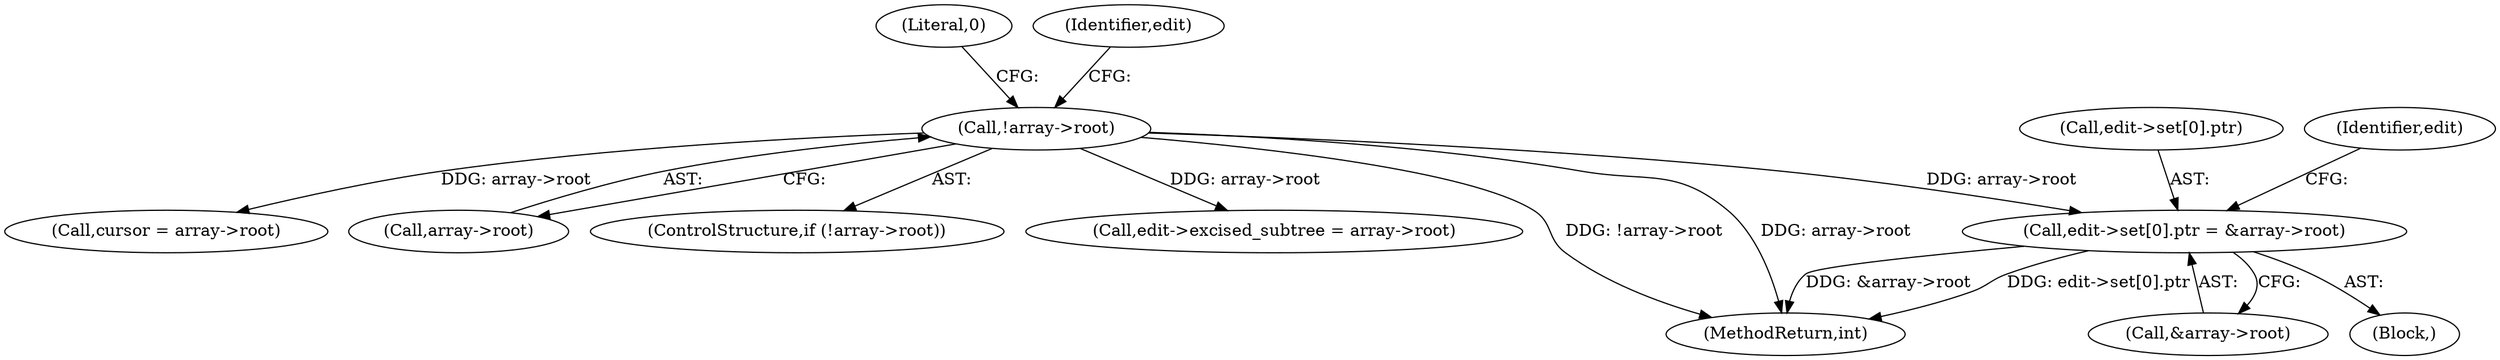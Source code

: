 digraph "0_linux_95389b08d93d5c06ec63ab49bd732b0069b7c35e@array" {
"1000170" [label="(Call,edit->set[0].ptr = &array->root)"];
"1000137" [label="(Call,!array->root)"];
"1000198" [label="(Call,cursor = array->root)"];
"1000142" [label="(Literal,0)"];
"1000882" [label="(MethodReturn,int)"];
"1000138" [label="(Call,array->root)"];
"1000144" [label="(Identifier,edit)"];
"1000184" [label="(Identifier,edit)"];
"1000170" [label="(Call,edit->set[0].ptr = &array->root)"];
"1000171" [label="(Call,edit->set[0].ptr)"];
"1000116" [label="(Block,)"];
"1000136" [label="(ControlStructure,if (!array->root))"];
"1000137" [label="(Call,!array->root)"];
"1000182" [label="(Call,edit->excised_subtree = array->root)"];
"1000178" [label="(Call,&array->root)"];
"1000170" -> "1000116"  [label="AST: "];
"1000170" -> "1000178"  [label="CFG: "];
"1000171" -> "1000170"  [label="AST: "];
"1000178" -> "1000170"  [label="AST: "];
"1000184" -> "1000170"  [label="CFG: "];
"1000170" -> "1000882"  [label="DDG: &array->root"];
"1000170" -> "1000882"  [label="DDG: edit->set[0].ptr"];
"1000137" -> "1000170"  [label="DDG: array->root"];
"1000137" -> "1000136"  [label="AST: "];
"1000137" -> "1000138"  [label="CFG: "];
"1000138" -> "1000137"  [label="AST: "];
"1000142" -> "1000137"  [label="CFG: "];
"1000144" -> "1000137"  [label="CFG: "];
"1000137" -> "1000882"  [label="DDG: array->root"];
"1000137" -> "1000882"  [label="DDG: !array->root"];
"1000137" -> "1000182"  [label="DDG: array->root"];
"1000137" -> "1000198"  [label="DDG: array->root"];
}
